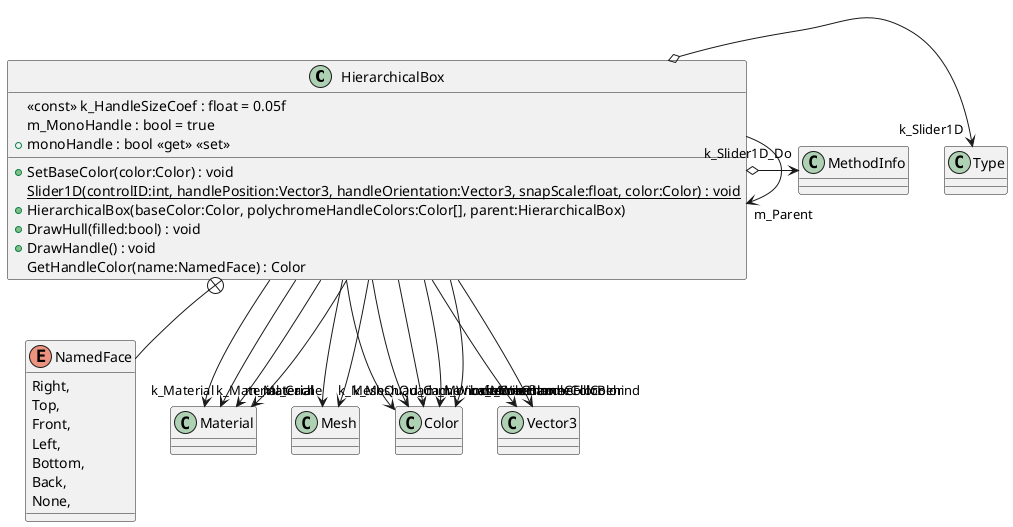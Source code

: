 @startuml
class HierarchicalBox {
    <<const>> k_HandleSizeCoef : float = 0.05f
    m_MonoHandle : bool = true
    + monoHandle : bool <<get>> <<set>>
    + SetBaseColor(color:Color) : void
    {static} Slider1D(controlID:int, handlePosition:Vector3, handleOrientation:Vector3, snapScale:float, color:Color) : void
    + HierarchicalBox(baseColor:Color, polychromeHandleColors:Color[], parent:HierarchicalBox)
    + DrawHull(filled:bool) : void
    + DrawHandle() : void
    GetHandleColor(name:NamedFace) : Color
}
enum NamedFace {
    Right,
    Top,
    Front,
    Left,
    Bottom,
    Back,
    None,
}
HierarchicalBox --> "k_Material_Cache" Material
HierarchicalBox --> "k_Material" Material
HierarchicalBox --> "k_MeshQuad_Cache" Mesh
HierarchicalBox --> "k_MeshQuad" Mesh
HierarchicalBox --> "m_Material" Material
HierarchicalBox --> "m_Parent" HierarchicalBox
HierarchicalBox --> "m_MonochromeFillColor" Color
HierarchicalBox --> "m_MonochromeHandleColor" Color
HierarchicalBox --> "m_WireframeColor" Color
HierarchicalBox --> "m_WireframeColorBehind" Color
HierarchicalBox --> "material" Material
HierarchicalBox --> "center" Vector3
HierarchicalBox --> "size" Vector3
HierarchicalBox --> "baseColor" Color
HierarchicalBox o-> "k_Slider1D" Type
HierarchicalBox o-> "k_Slider1D_Do" MethodInfo
HierarchicalBox +-- NamedFace
@enduml
